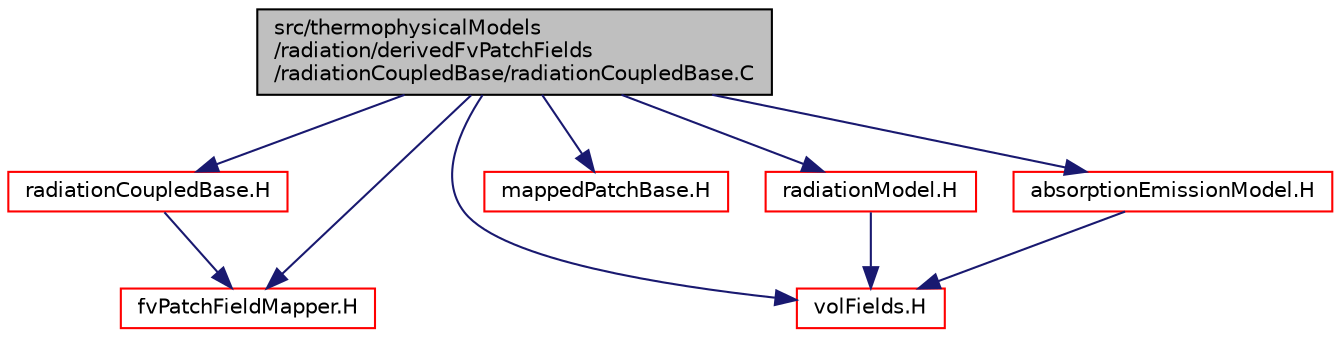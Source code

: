 digraph "src/thermophysicalModels/radiation/derivedFvPatchFields/radiationCoupledBase/radiationCoupledBase.C"
{
  bgcolor="transparent";
  edge [fontname="Helvetica",fontsize="10",labelfontname="Helvetica",labelfontsize="10"];
  node [fontname="Helvetica",fontsize="10",shape=record];
  Node0 [label="src/thermophysicalModels\l/radiation/derivedFvPatchFields\l/radiationCoupledBase/radiationCoupledBase.C",height=0.2,width=0.4,color="black", fillcolor="grey75", style="filled", fontcolor="black"];
  Node0 -> Node1 [color="midnightblue",fontsize="10",style="solid",fontname="Helvetica"];
  Node1 [label="radiationCoupledBase.H",height=0.2,width=0.4,color="red",URL="$a16376.html"];
  Node1 -> Node171 [color="midnightblue",fontsize="10",style="solid",fontname="Helvetica"];
  Node171 [label="fvPatchFieldMapper.H",height=0.2,width=0.4,color="red",URL="$a02630.html"];
  Node0 -> Node172 [color="midnightblue",fontsize="10",style="solid",fontname="Helvetica"];
  Node172 [label="volFields.H",height=0.2,width=0.4,color="red",URL="$a02912.html"];
  Node0 -> Node318 [color="midnightblue",fontsize="10",style="solid",fontname="Helvetica"];
  Node318 [label="mappedPatchBase.H",height=0.2,width=0.4,color="red",URL="$a08282.html"];
  Node0 -> Node171 [color="midnightblue",fontsize="10",style="solid",fontname="Helvetica"];
  Node0 -> Node338 [color="midnightblue",fontsize="10",style="solid",fontname="Helvetica"];
  Node338 [label="radiationModel.H",height=0.2,width=0.4,color="red",URL="$a16439.html"];
  Node338 -> Node172 [color="midnightblue",fontsize="10",style="solid",fontname="Helvetica"];
  Node0 -> Node341 [color="midnightblue",fontsize="10",style="solid",fontname="Helvetica"];
  Node341 [label="absorptionEmissionModel.H",height=0.2,width=0.4,color="red",URL="$a16457.html"];
  Node341 -> Node172 [color="midnightblue",fontsize="10",style="solid",fontname="Helvetica"];
}
